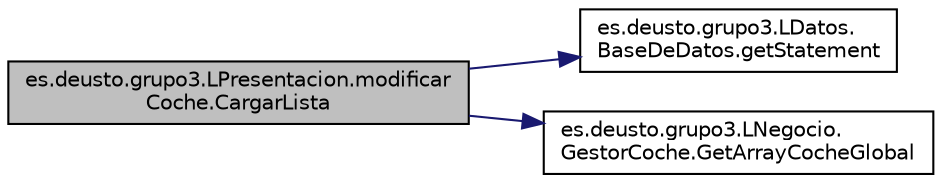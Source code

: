 digraph "es.deusto.grupo3.LPresentacion.modificarCoche.CargarLista"
{
  edge [fontname="Helvetica",fontsize="10",labelfontname="Helvetica",labelfontsize="10"];
  node [fontname="Helvetica",fontsize="10",shape=record];
  rankdir="LR";
  Node22 [label="es.deusto.grupo3.LPresentacion.modificar\lCoche.CargarLista",height=0.2,width=0.4,color="black", fillcolor="grey75", style="filled", fontcolor="black"];
  Node22 -> Node23 [color="midnightblue",fontsize="10",style="solid",fontname="Helvetica"];
  Node23 [label="es.deusto.grupo3.LDatos.\lBaseDeDatos.getStatement",height=0.2,width=0.4,color="black", fillcolor="white", style="filled",URL="$classes_1_1deusto_1_1grupo3_1_1_l_datos_1_1_base_de_datos.html#a9657b1feb4c9852ab9d5f438239cb7b4"];
  Node22 -> Node24 [color="midnightblue",fontsize="10",style="solid",fontname="Helvetica"];
  Node24 [label="es.deusto.grupo3.LNegocio.\lGestorCoche.GetArrayCocheGlobal",height=0.2,width=0.4,color="black", fillcolor="white", style="filled",URL="$classes_1_1deusto_1_1grupo3_1_1_l_negocio_1_1_gestor_coche.html#a041b29853e93b3e53a0b90c771c3a77c"];
}
